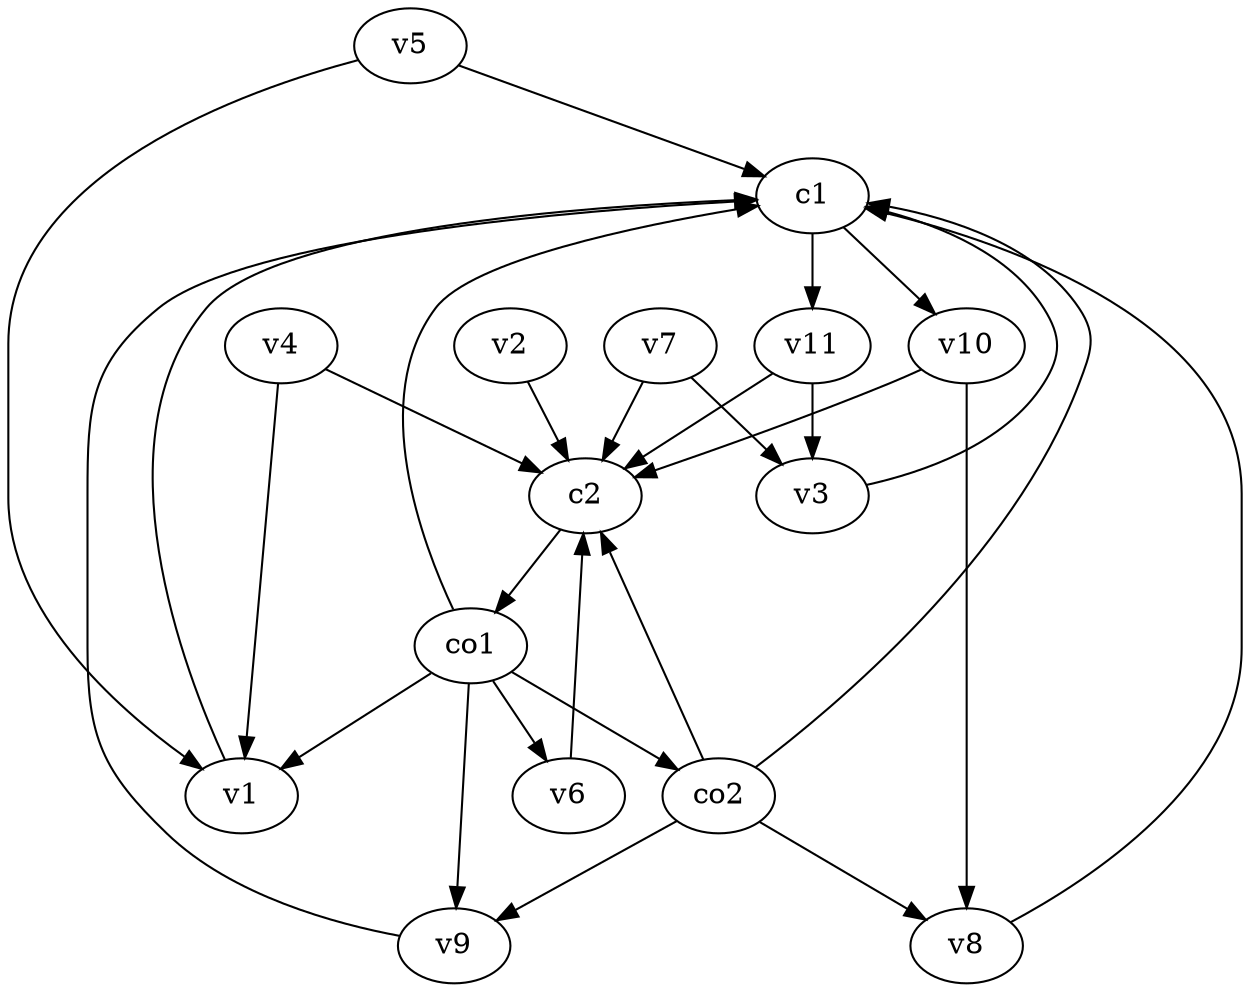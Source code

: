 strict digraph  {
c1;
c2;
v1;
v2;
v3;
v4;
v5;
v6;
v7;
v8;
v9;
v10;
v11;
co1;
co2;
c1 -> v11  [weight=1];
c1 -> v10  [weight=1];
c2 -> co1  [weight=1];
v1 -> c1  [weight=1];
v2 -> c2  [weight=1];
v3 -> c1  [weight=1];
v4 -> c2  [weight=1];
v4 -> v1  [weight=1];
v5 -> c1  [weight=1];
v5 -> v1  [weight=1];
v6 -> c2  [weight=1];
v7 -> c2  [weight=1];
v7 -> v3  [weight=1];
v8 -> c1  [weight=1];
v9 -> c1  [weight=1];
v10 -> c2  [weight=1];
v10 -> v8  [weight=1];
v11 -> c2  [weight=1];
v11 -> v3  [weight=1];
co1 -> c1  [weight=1];
co1 -> v1  [weight=1];
co1 -> v6  [weight=1];
co1 -> v9  [weight=1];
co1 -> co2  [weight=1];
co2 -> c1  [weight=1];
co2 -> c2  [weight=1];
co2 -> v8  [weight=1];
co2 -> v9  [weight=1];
}

